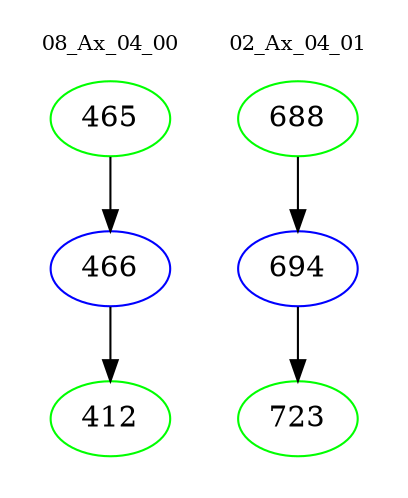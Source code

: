digraph{
subgraph cluster_0 {
color = white
label = "08_Ax_04_00";
fontsize=10;
T0_465 [label="465", color="green"]
T0_465 -> T0_466 [color="black"]
T0_466 [label="466", color="blue"]
T0_466 -> T0_412 [color="black"]
T0_412 [label="412", color="green"]
}
subgraph cluster_1 {
color = white
label = "02_Ax_04_01";
fontsize=10;
T1_688 [label="688", color="green"]
T1_688 -> T1_694 [color="black"]
T1_694 [label="694", color="blue"]
T1_694 -> T1_723 [color="black"]
T1_723 [label="723", color="green"]
}
}

